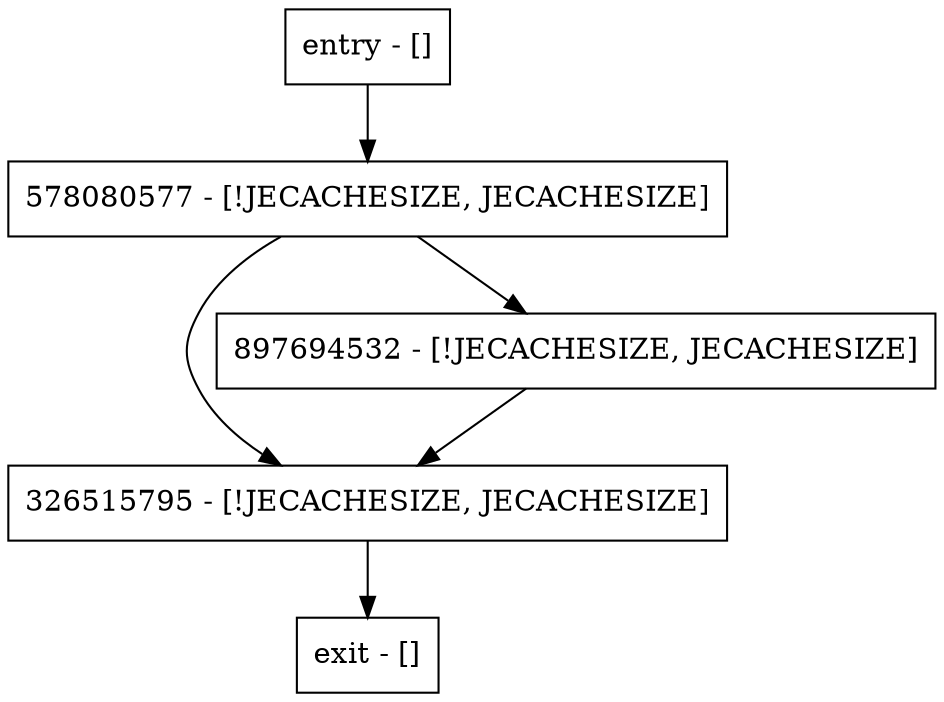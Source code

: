 digraph <init> {
node [shape=record];
entry [label="entry - []"];
exit [label="exit - []"];
326515795 [label="326515795 - [!JECACHESIZE, JECACHESIZE]"];
897694532 [label="897694532 - [!JECACHESIZE, JECACHESIZE]"];
578080577 [label="578080577 - [!JECACHESIZE, JECACHESIZE]"];
entry;
exit;
entry -> 578080577;
326515795 -> exit;
897694532 -> 326515795;
578080577 -> 326515795;
578080577 -> 897694532;
}
